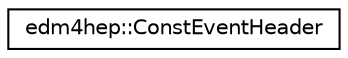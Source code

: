 digraph "Graphical Class Hierarchy"
{
 // LATEX_PDF_SIZE
  edge [fontname="Helvetica",fontsize="10",labelfontname="Helvetica",labelfontsize="10"];
  node [fontname="Helvetica",fontsize="10",shape=record];
  rankdir="LR";
  Node0 [label="edm4hep::ConstEventHeader",height=0.2,width=0.4,color="black", fillcolor="white", style="filled",URL="$classedm4hep_1_1_const_event_header.html",tooltip="Event Header."];
}
